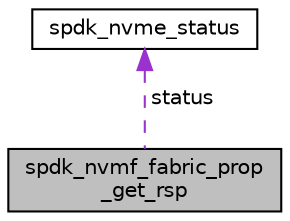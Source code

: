 digraph "spdk_nvmf_fabric_prop_get_rsp"
{
  edge [fontname="Helvetica",fontsize="10",labelfontname="Helvetica",labelfontsize="10"];
  node [fontname="Helvetica",fontsize="10",shape=record];
  Node1 [label="spdk_nvmf_fabric_prop\l_get_rsp",height=0.2,width=0.4,color="black", fillcolor="grey75", style="filled", fontcolor="black"];
  Node2 -> Node1 [dir="back",color="darkorchid3",fontsize="10",style="dashed",label=" status" ,fontname="Helvetica"];
  Node2 [label="spdk_nvme_status",height=0.2,width=0.4,color="black", fillcolor="white", style="filled",URL="$structspdk__nvme__status.html"];
}
